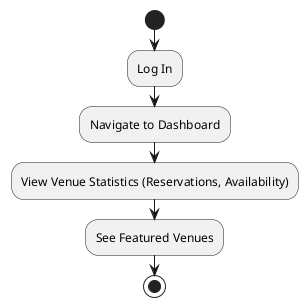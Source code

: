 @startuml
|Admin|
start
:Log In;
:Navigate to Dashboard;
:View Venue Statistics (Reservations, Availability);
:See Featured Venues;
stop
@enduml
